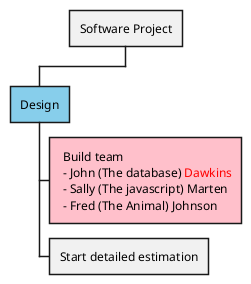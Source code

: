 {
  "sha1": "44h5tofqintilbcvvz94vflpzd3qlu6",
  "insertion": {
    "when": "2024-05-30T20:48:20.418Z",
    "url": "https://forum.plantuml.net/16630/wbs-diagram-hyperlinkunderline-false",
    "user": "plantuml@gmail.com"
  }
}
@startwbs

<style>
wbsDiagram {
  hyperlinkUnderlineThickness 0
  hyperlinkColor Red
  
  .pinkname {
      BackgroundColor pink
  }
}
</style>

* Software Project
**[#SkyBlue] Design
***: Build team
 - John (The database) [[https://dawkins.com Dawkins]]
 - Sally (The javascript) Marten
 - Fred (The Animal) Johnson; <<pinkname>>
*** Start detailed estimation

@endwbs
